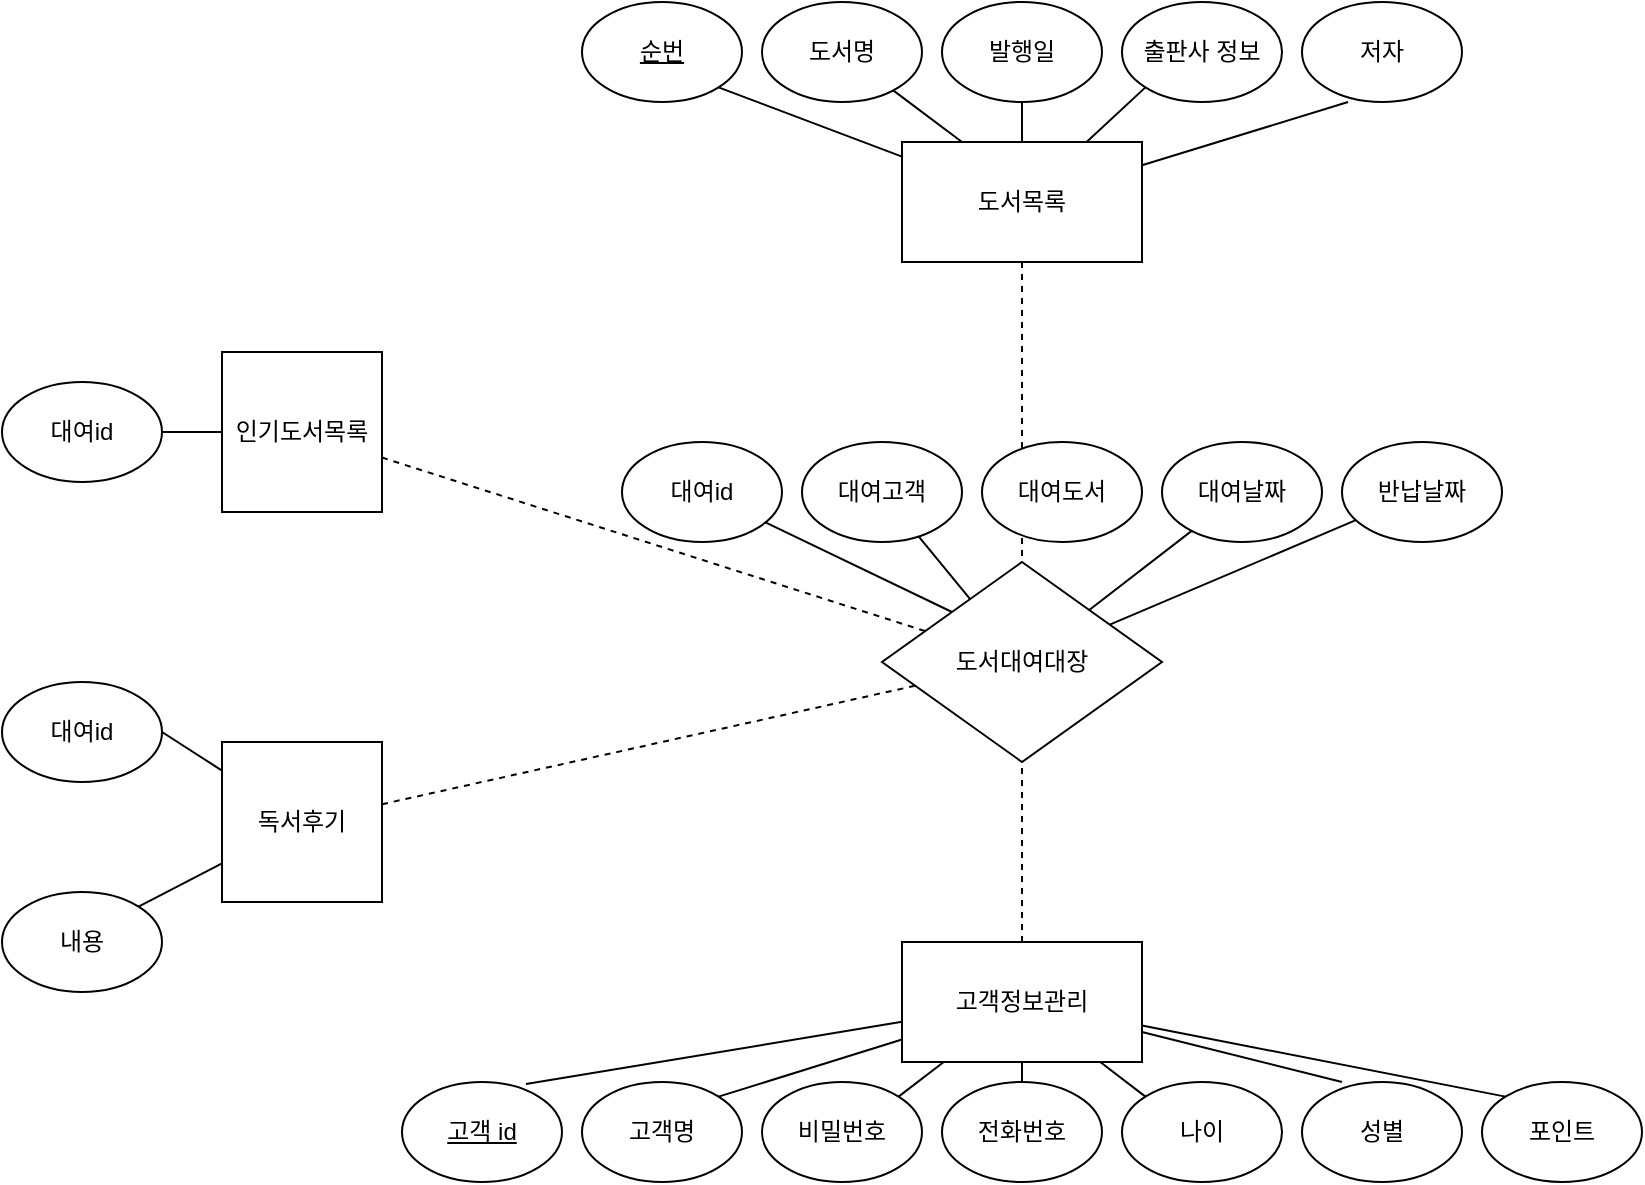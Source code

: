 <mxfile version="14.6.11" type="device"><diagram id="R2lEEEUBdFMjLlhIrx00" name="Page-1"><mxGraphModel dx="1054" dy="761" grid="1" gridSize="10" guides="1" tooltips="1" connect="1" arrows="1" fold="1" page="1" pageScale="1" pageWidth="850" pageHeight="1100" math="0" shadow="0" extFonts="Permanent Marker^https://fonts.googleapis.com/css?family=Permanent+Marker"><root><mxCell id="0"/><mxCell id="1" parent="0"/><mxCell id="6wxOgfvoHwlp9nUT99Bt-84" style="edgeStyle=none;rounded=0;orthogonalLoop=1;jettySize=auto;html=1;endArrow=none;endFill=0;exitX=0.25;exitY=0;exitDx=0;exitDy=0;" parent="1" source="6wxOgfvoHwlp9nUT99Bt-6" target="6wxOgfvoHwlp9nUT99Bt-11" edge="1"><mxGeometry relative="1" as="geometry"/></mxCell><mxCell id="6wxOgfvoHwlp9nUT99Bt-85" style="edgeStyle=none;rounded=0;orthogonalLoop=1;jettySize=auto;html=1;entryX=1;entryY=1;entryDx=0;entryDy=0;endArrow=none;endFill=0;" parent="1" source="6wxOgfvoHwlp9nUT99Bt-6" target="6wxOgfvoHwlp9nUT99Bt-9" edge="1"><mxGeometry relative="1" as="geometry"/></mxCell><mxCell id="6wxOgfvoHwlp9nUT99Bt-86" style="edgeStyle=none;rounded=0;orthogonalLoop=1;jettySize=auto;html=1;exitX=0.5;exitY=0;exitDx=0;exitDy=0;entryX=0.5;entryY=1;entryDx=0;entryDy=0;endArrow=none;endFill=0;" parent="1" source="6wxOgfvoHwlp9nUT99Bt-6" target="6wxOgfvoHwlp9nUT99Bt-15" edge="1"><mxGeometry relative="1" as="geometry"/></mxCell><mxCell id="6wxOgfvoHwlp9nUT99Bt-87" style="edgeStyle=none;rounded=0;orthogonalLoop=1;jettySize=auto;html=1;entryX=0;entryY=1;entryDx=0;entryDy=0;endArrow=none;endFill=0;" parent="1" source="6wxOgfvoHwlp9nUT99Bt-6" target="6wxOgfvoHwlp9nUT99Bt-14" edge="1"><mxGeometry relative="1" as="geometry"/></mxCell><mxCell id="6wxOgfvoHwlp9nUT99Bt-88" style="edgeStyle=none;rounded=0;orthogonalLoop=1;jettySize=auto;html=1;entryX=0.288;entryY=1;entryDx=0;entryDy=0;entryPerimeter=0;endArrow=none;endFill=0;" parent="1" source="6wxOgfvoHwlp9nUT99Bt-6" target="6wxOgfvoHwlp9nUT99Bt-13" edge="1"><mxGeometry relative="1" as="geometry"/></mxCell><mxCell id="6wxOgfvoHwlp9nUT99Bt-101" style="edgeStyle=none;rounded=0;orthogonalLoop=1;jettySize=auto;html=1;entryX=0.5;entryY=0;entryDx=0;entryDy=0;endArrow=none;endFill=0;dashed=1;" parent="1" source="6wxOgfvoHwlp9nUT99Bt-6" target="6wxOgfvoHwlp9nUT99Bt-47" edge="1"><mxGeometry relative="1" as="geometry"/></mxCell><mxCell id="6wxOgfvoHwlp9nUT99Bt-6" value="도서목록" style="whiteSpace=wrap;html=1;" parent="1" vertex="1"><mxGeometry x="470" y="100" width="120" height="60" as="geometry"/></mxCell><mxCell id="6wxOgfvoHwlp9nUT99Bt-93" style="edgeStyle=none;rounded=0;orthogonalLoop=1;jettySize=auto;html=1;entryX=0.775;entryY=0.02;entryDx=0;entryDy=0;entryPerimeter=0;endArrow=none;endFill=0;" parent="1" source="6wxOgfvoHwlp9nUT99Bt-7" target="6wxOgfvoHwlp9nUT99Bt-17" edge="1"><mxGeometry relative="1" as="geometry"/></mxCell><mxCell id="6wxOgfvoHwlp9nUT99Bt-94" style="edgeStyle=none;rounded=0;orthogonalLoop=1;jettySize=auto;html=1;entryX=1;entryY=0;entryDx=0;entryDy=0;endArrow=none;endFill=0;" parent="1" source="6wxOgfvoHwlp9nUT99Bt-7" target="6wxOgfvoHwlp9nUT99Bt-18" edge="1"><mxGeometry relative="1" as="geometry"/></mxCell><mxCell id="6wxOgfvoHwlp9nUT99Bt-95" style="edgeStyle=none;rounded=0;orthogonalLoop=1;jettySize=auto;html=1;entryX=1;entryY=0;entryDx=0;entryDy=0;endArrow=none;endFill=0;" parent="1" source="6wxOgfvoHwlp9nUT99Bt-7" target="6wxOgfvoHwlp9nUT99Bt-19" edge="1"><mxGeometry relative="1" as="geometry"/></mxCell><mxCell id="6wxOgfvoHwlp9nUT99Bt-96" style="edgeStyle=none;rounded=0;orthogonalLoop=1;jettySize=auto;html=1;endArrow=none;endFill=0;" parent="1" source="6wxOgfvoHwlp9nUT99Bt-7" target="6wxOgfvoHwlp9nUT99Bt-21" edge="1"><mxGeometry relative="1" as="geometry"/></mxCell><mxCell id="6wxOgfvoHwlp9nUT99Bt-97" style="edgeStyle=none;rounded=0;orthogonalLoop=1;jettySize=auto;html=1;entryX=0;entryY=0;entryDx=0;entryDy=0;endArrow=none;endFill=0;" parent="1" source="6wxOgfvoHwlp9nUT99Bt-7" target="6wxOgfvoHwlp9nUT99Bt-22" edge="1"><mxGeometry relative="1" as="geometry"/></mxCell><mxCell id="6wxOgfvoHwlp9nUT99Bt-98" style="edgeStyle=none;rounded=0;orthogonalLoop=1;jettySize=auto;html=1;entryX=0.25;entryY=0;entryDx=0;entryDy=0;entryPerimeter=0;endArrow=none;endFill=0;" parent="1" source="6wxOgfvoHwlp9nUT99Bt-7" target="6wxOgfvoHwlp9nUT99Bt-23" edge="1"><mxGeometry relative="1" as="geometry"/></mxCell><mxCell id="6wxOgfvoHwlp9nUT99Bt-99" style="edgeStyle=none;rounded=0;orthogonalLoop=1;jettySize=auto;html=1;entryX=0;entryY=0;entryDx=0;entryDy=0;endArrow=none;endFill=0;" parent="1" source="6wxOgfvoHwlp9nUT99Bt-7" target="6wxOgfvoHwlp9nUT99Bt-24" edge="1"><mxGeometry relative="1" as="geometry"/></mxCell><mxCell id="6wxOgfvoHwlp9nUT99Bt-102" style="edgeStyle=none;rounded=0;orthogonalLoop=1;jettySize=auto;html=1;dashed=1;endArrow=none;endFill=0;" parent="1" source="6wxOgfvoHwlp9nUT99Bt-7" target="6wxOgfvoHwlp9nUT99Bt-47" edge="1"><mxGeometry relative="1" as="geometry"/></mxCell><mxCell id="6wxOgfvoHwlp9nUT99Bt-7" value="고객정보관리" style="whiteSpace=wrap;html=1;" parent="1" vertex="1"><mxGeometry x="470" y="500" width="120" height="60" as="geometry"/></mxCell><mxCell id="6wxOgfvoHwlp9nUT99Bt-9" value="순번" style="ellipse;whiteSpace=wrap;html=1;fontStyle=4;" parent="1" vertex="1"><mxGeometry x="310" y="30" width="80" height="50" as="geometry"/></mxCell><mxCell id="6wxOgfvoHwlp9nUT99Bt-11" value="도서명" style="ellipse;whiteSpace=wrap;html=1;" parent="1" vertex="1"><mxGeometry x="400" y="30" width="80" height="50" as="geometry"/></mxCell><mxCell id="6wxOgfvoHwlp9nUT99Bt-13" value="저자" style="ellipse;whiteSpace=wrap;html=1;" parent="1" vertex="1"><mxGeometry x="670" y="30" width="80" height="50" as="geometry"/></mxCell><mxCell id="6wxOgfvoHwlp9nUT99Bt-14" value="출판사 정보" style="ellipse;whiteSpace=wrap;html=1;" parent="1" vertex="1"><mxGeometry x="580" y="30" width="80" height="50" as="geometry"/></mxCell><mxCell id="6wxOgfvoHwlp9nUT99Bt-15" value="발행일" style="ellipse;whiteSpace=wrap;html=1;" parent="1" vertex="1"><mxGeometry x="490" y="30" width="80" height="50" as="geometry"/></mxCell><mxCell id="6wxOgfvoHwlp9nUT99Bt-17" value="고객 id" style="ellipse;whiteSpace=wrap;html=1;fontStyle=4;" parent="1" vertex="1"><mxGeometry x="220" y="570" width="80" height="50" as="geometry"/></mxCell><mxCell id="6wxOgfvoHwlp9nUT99Bt-18" value="고객명" style="ellipse;whiteSpace=wrap;html=1;" parent="1" vertex="1"><mxGeometry x="310" y="570" width="80" height="50" as="geometry"/></mxCell><mxCell id="6wxOgfvoHwlp9nUT99Bt-19" value="비밀번호" style="ellipse;whiteSpace=wrap;html=1;" parent="1" vertex="1"><mxGeometry x="400" y="570" width="80" height="50" as="geometry"/></mxCell><mxCell id="6wxOgfvoHwlp9nUT99Bt-21" value="전화번호" style="ellipse;whiteSpace=wrap;html=1;" parent="1" vertex="1"><mxGeometry x="490" y="570" width="80" height="50" as="geometry"/></mxCell><mxCell id="6wxOgfvoHwlp9nUT99Bt-22" value="나이" style="ellipse;whiteSpace=wrap;html=1;" parent="1" vertex="1"><mxGeometry x="580" y="570" width="80" height="50" as="geometry"/></mxCell><mxCell id="6wxOgfvoHwlp9nUT99Bt-23" value="성별" style="ellipse;whiteSpace=wrap;html=1;" parent="1" vertex="1"><mxGeometry x="670" y="570" width="80" height="50" as="geometry"/></mxCell><mxCell id="6wxOgfvoHwlp9nUT99Bt-24" value="포인트" style="ellipse;whiteSpace=wrap;html=1;" parent="1" vertex="1"><mxGeometry x="760" y="570" width="80" height="50" as="geometry"/></mxCell><mxCell id="6wxOgfvoHwlp9nUT99Bt-25" value="대여고객" style="ellipse;whiteSpace=wrap;html=1;" parent="1" vertex="1"><mxGeometry x="420" y="250" width="80" height="50" as="geometry"/></mxCell><mxCell id="6wxOgfvoHwlp9nUT99Bt-26" value="대여도서" style="ellipse;whiteSpace=wrap;html=1;" parent="1" vertex="1"><mxGeometry x="510" y="250" width="80" height="50" as="geometry"/></mxCell><mxCell id="6wxOgfvoHwlp9nUT99Bt-27" value="대여날짜" style="ellipse;whiteSpace=wrap;html=1;" parent="1" vertex="1"><mxGeometry x="600" y="250" width="80" height="50" as="geometry"/></mxCell><mxCell id="6wxOgfvoHwlp9nUT99Bt-28" value="반납날짜" style="ellipse;whiteSpace=wrap;html=1;" parent="1" vertex="1"><mxGeometry x="690" y="250" width="80" height="50" as="geometry"/></mxCell><mxCell id="6wxOgfvoHwlp9nUT99Bt-90" style="edgeStyle=none;rounded=0;orthogonalLoop=1;jettySize=auto;html=1;endArrow=none;endFill=0;" parent="1" source="6wxOgfvoHwlp9nUT99Bt-47" target="6wxOgfvoHwlp9nUT99Bt-25" edge="1"><mxGeometry relative="1" as="geometry"/></mxCell><mxCell id="6wxOgfvoHwlp9nUT99Bt-91" style="edgeStyle=none;rounded=0;orthogonalLoop=1;jettySize=auto;html=1;endArrow=none;endFill=0;" parent="1" source="6wxOgfvoHwlp9nUT99Bt-47" target="6wxOgfvoHwlp9nUT99Bt-27" edge="1"><mxGeometry relative="1" as="geometry"/></mxCell><mxCell id="6wxOgfvoHwlp9nUT99Bt-92" style="edgeStyle=none;rounded=0;orthogonalLoop=1;jettySize=auto;html=1;endArrow=none;endFill=0;" parent="1" source="6wxOgfvoHwlp9nUT99Bt-47" target="6wxOgfvoHwlp9nUT99Bt-28" edge="1"><mxGeometry relative="1" as="geometry"/></mxCell><mxCell id="a09IVm4GEadeT4YBdx1w-2" style="edgeStyle=none;rounded=0;orthogonalLoop=1;jettySize=auto;html=1;exitX=0;exitY=0;exitDx=0;exitDy=0;endArrow=none;endFill=0;" parent="1" source="6wxOgfvoHwlp9nUT99Bt-47" target="a09IVm4GEadeT4YBdx1w-1" edge="1"><mxGeometry relative="1" as="geometry"/></mxCell><mxCell id="6wxOgfvoHwlp9nUT99Bt-47" value="도서대여대장" style="rhombus;whiteSpace=wrap;html=1;" parent="1" vertex="1"><mxGeometry x="460" y="310" width="140" height="100" as="geometry"/></mxCell><mxCell id="6wxOgfvoHwlp9nUT99Bt-100" style="edgeStyle=none;rounded=0;orthogonalLoop=1;jettySize=auto;html=1;endArrow=none;endFill=0;" parent="1" source="6wxOgfvoHwlp9nUT99Bt-56" target="6wxOgfvoHwlp9nUT99Bt-64" edge="1"><mxGeometry relative="1" as="geometry"/></mxCell><mxCell id="6wxOgfvoHwlp9nUT99Bt-112" style="edgeStyle=none;rounded=0;orthogonalLoop=1;jettySize=auto;html=1;dashed=1;endArrow=none;endFill=0;" parent="1" source="6wxOgfvoHwlp9nUT99Bt-56" target="6wxOgfvoHwlp9nUT99Bt-47" edge="1"><mxGeometry relative="1" as="geometry"><mxPoint x="450" y="350" as="targetPoint"/></mxGeometry></mxCell><mxCell id="6wxOgfvoHwlp9nUT99Bt-56" value="인기도서목록" style="whiteSpace=wrap;html=1;aspect=fixed;" parent="1" vertex="1"><mxGeometry x="130" y="205" width="80" height="80" as="geometry"/></mxCell><mxCell id="6wxOgfvoHwlp9nUT99Bt-109" style="edgeStyle=none;rounded=0;orthogonalLoop=1;jettySize=auto;html=1;dashed=1;endArrow=none;endFill=0;" parent="1" source="6wxOgfvoHwlp9nUT99Bt-57" target="6wxOgfvoHwlp9nUT99Bt-47" edge="1"><mxGeometry relative="1" as="geometry"/></mxCell><mxCell id="6wxOgfvoHwlp9nUT99Bt-57" value="독서후기" style="whiteSpace=wrap;html=1;aspect=fixed;" parent="1" vertex="1"><mxGeometry x="130" y="400" width="80" height="80" as="geometry"/></mxCell><mxCell id="6wxOgfvoHwlp9nUT99Bt-81" style="edgeStyle=none;rounded=0;orthogonalLoop=1;jettySize=auto;html=1;endArrow=none;endFill=0;exitX=1;exitY=0.5;exitDx=0;exitDy=0;" parent="1" source="6wxOgfvoHwlp9nUT99Bt-63" target="6wxOgfvoHwlp9nUT99Bt-57" edge="1"><mxGeometry relative="1" as="geometry"/></mxCell><mxCell id="6wxOgfvoHwlp9nUT99Bt-63" value="대여id" style="ellipse;whiteSpace=wrap;html=1;" parent="1" vertex="1"><mxGeometry x="20" y="370" width="80" height="50" as="geometry"/></mxCell><mxCell id="6wxOgfvoHwlp9nUT99Bt-64" value="대여id" style="ellipse;whiteSpace=wrap;html=1;" parent="1" vertex="1"><mxGeometry x="20" y="220" width="80" height="50" as="geometry"/></mxCell><mxCell id="6wxOgfvoHwlp9nUT99Bt-82" style="edgeStyle=none;rounded=0;orthogonalLoop=1;jettySize=auto;html=1;endArrow=none;endFill=0;exitX=1;exitY=0;exitDx=0;exitDy=0;" parent="1" source="6wxOgfvoHwlp9nUT99Bt-71" target="6wxOgfvoHwlp9nUT99Bt-57" edge="1"><mxGeometry relative="1" as="geometry"/></mxCell><mxCell id="6wxOgfvoHwlp9nUT99Bt-71" value="내용" style="ellipse;whiteSpace=wrap;html=1;" parent="1" vertex="1"><mxGeometry x="20" y="475" width="80" height="50" as="geometry"/></mxCell><mxCell id="a09IVm4GEadeT4YBdx1w-1" value="대여id" style="ellipse;whiteSpace=wrap;html=1;" parent="1" vertex="1"><mxGeometry x="330" y="250" width="80" height="50" as="geometry"/></mxCell></root></mxGraphModel></diagram></mxfile>
